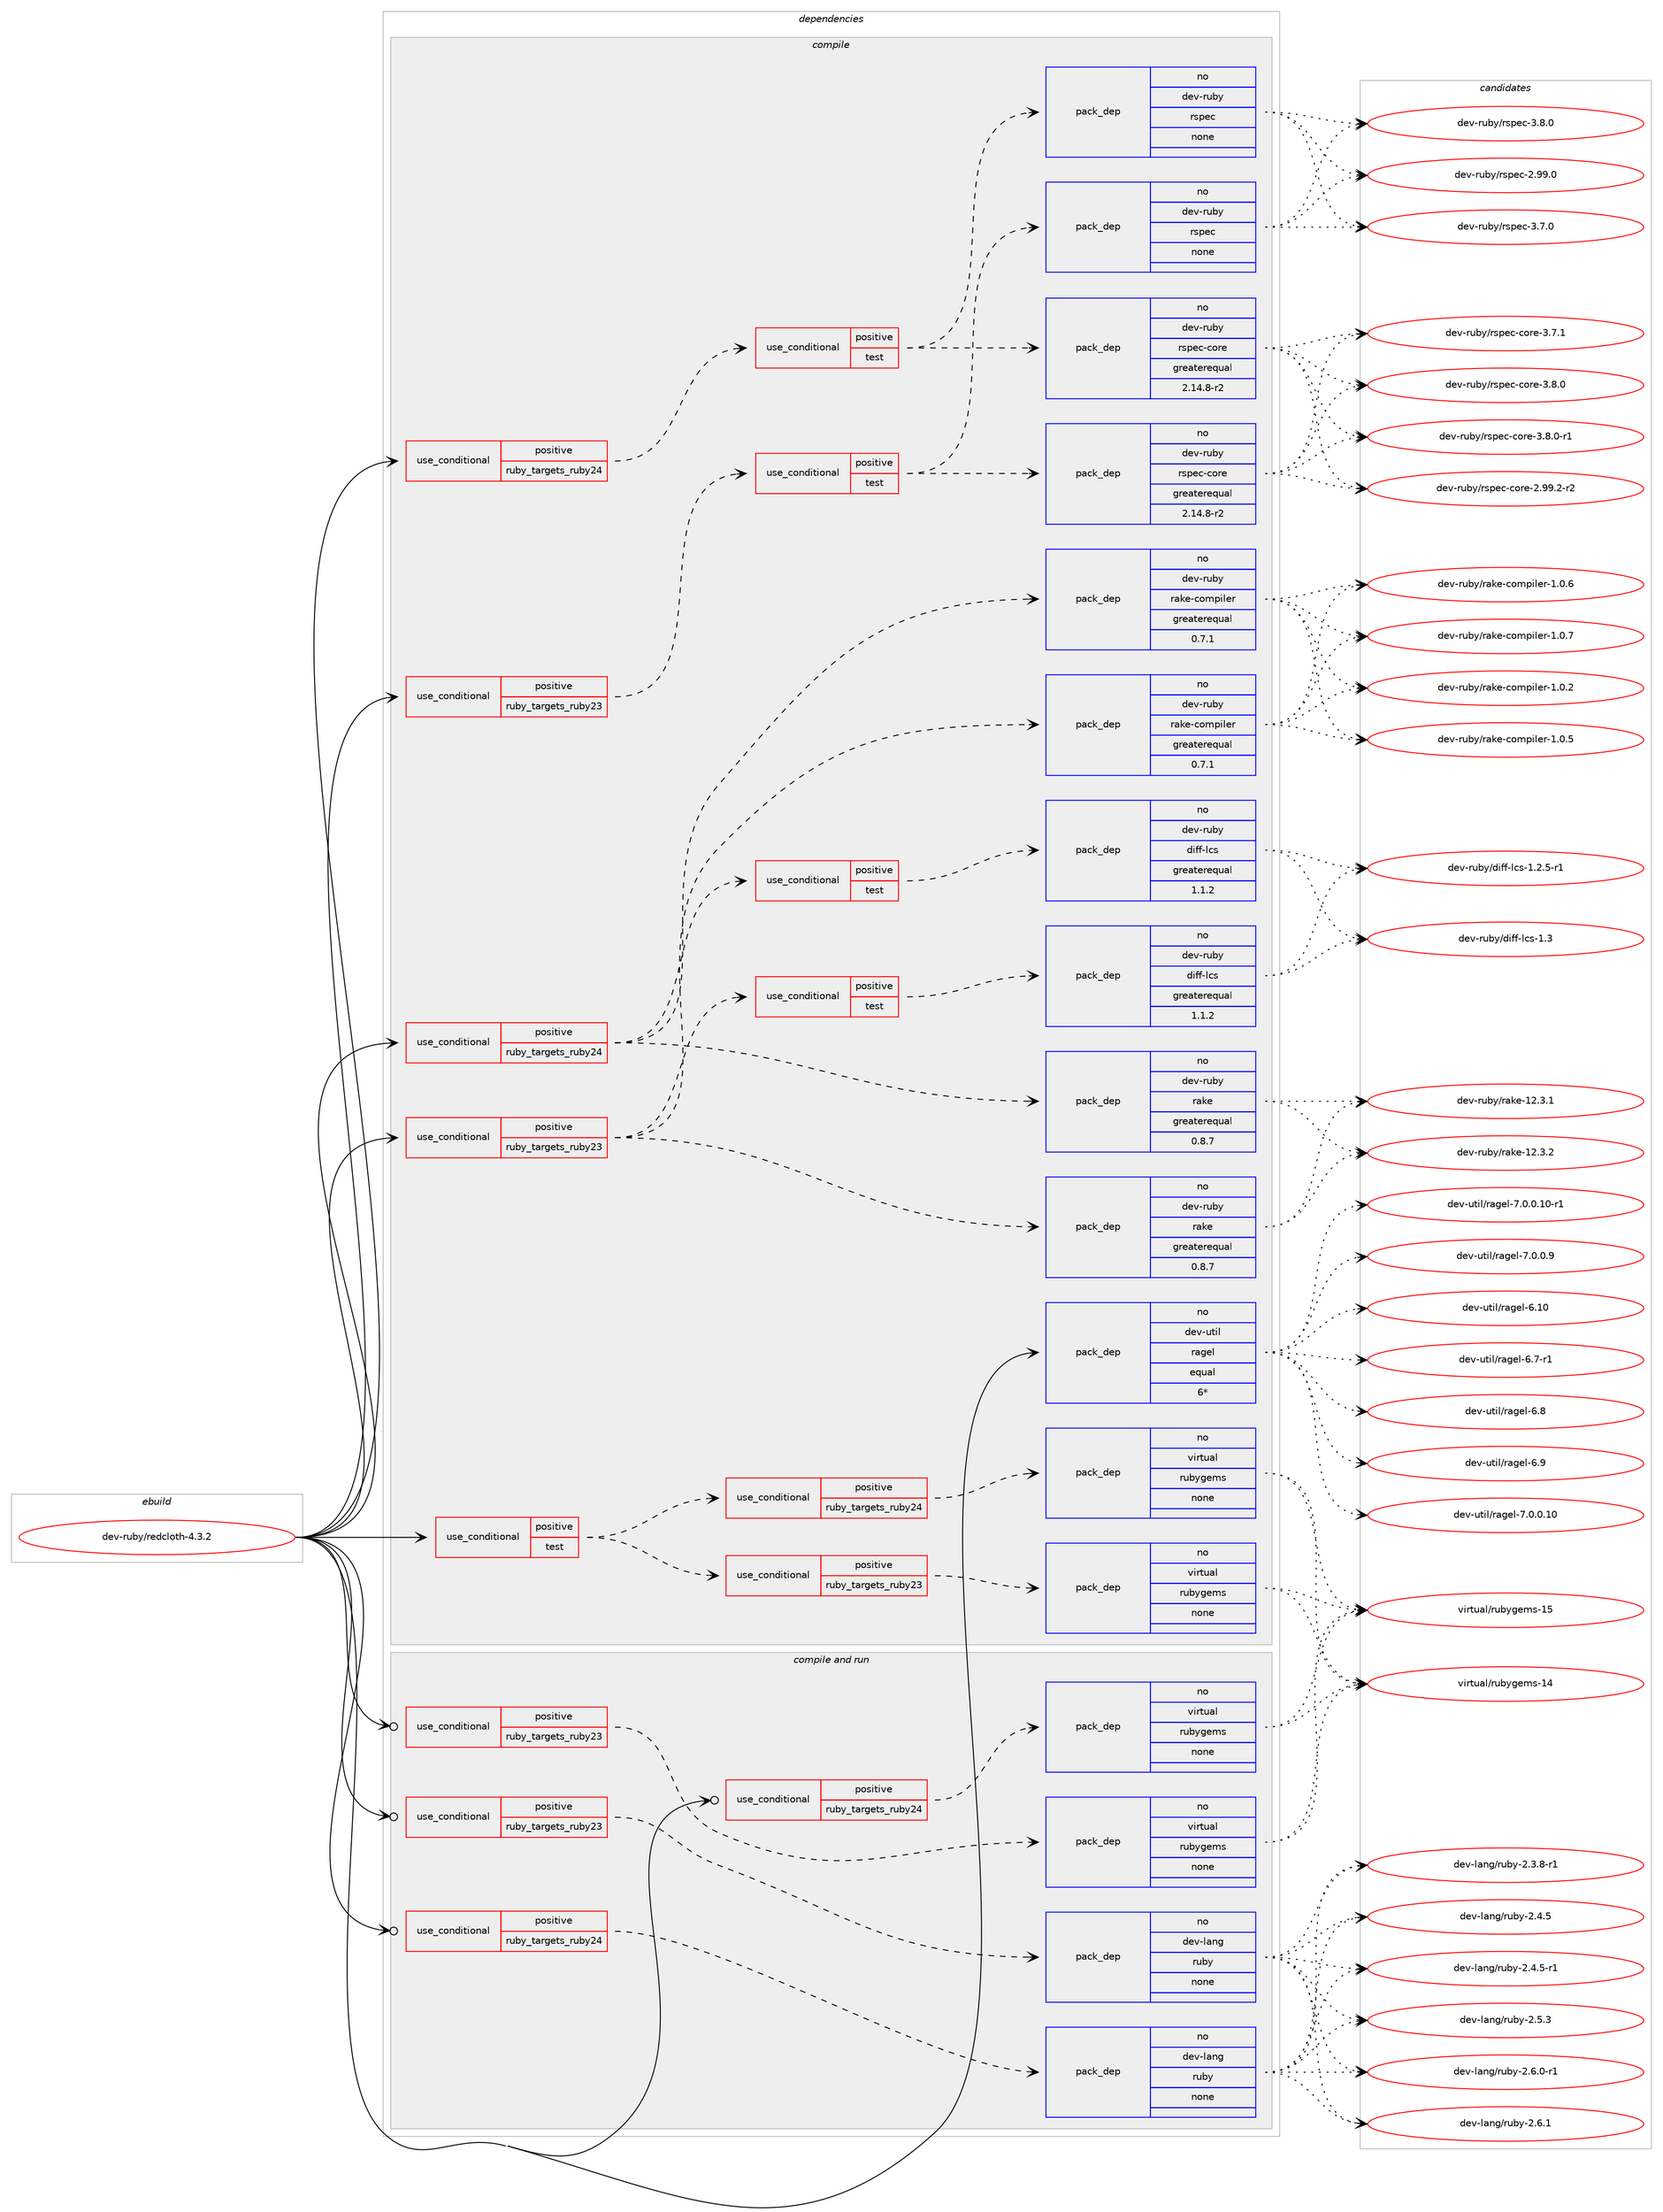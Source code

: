 digraph prolog {

# *************
# Graph options
# *************

newrank=true;
concentrate=true;
compound=true;
graph [rankdir=LR,fontname=Helvetica,fontsize=10,ranksep=1.5];#, ranksep=2.5, nodesep=0.2];
edge  [arrowhead=vee];
node  [fontname=Helvetica,fontsize=10];

# **********
# The ebuild
# **********

subgraph cluster_leftcol {
color=gray;
rank=same;
label=<<i>ebuild</i>>;
id [label="dev-ruby/redcloth-4.3.2", color=red, width=4, href="../dev-ruby/redcloth-4.3.2.svg"];
}

# ****************
# The dependencies
# ****************

subgraph cluster_midcol {
color=gray;
label=<<i>dependencies</i>>;
subgraph cluster_compile {
fillcolor="#eeeeee";
style=filled;
label=<<i>compile</i>>;
subgraph cond412340 {
dependency1517273 [label=<<TABLE BORDER="0" CELLBORDER="1" CELLSPACING="0" CELLPADDING="4"><TR><TD ROWSPAN="3" CELLPADDING="10">use_conditional</TD></TR><TR><TD>positive</TD></TR><TR><TD>ruby_targets_ruby23</TD></TR></TABLE>>, shape=none, color=red];
subgraph cond412341 {
dependency1517274 [label=<<TABLE BORDER="0" CELLBORDER="1" CELLSPACING="0" CELLPADDING="4"><TR><TD ROWSPAN="3" CELLPADDING="10">use_conditional</TD></TR><TR><TD>positive</TD></TR><TR><TD>test</TD></TR></TABLE>>, shape=none, color=red];
subgraph pack1081427 {
dependency1517275 [label=<<TABLE BORDER="0" CELLBORDER="1" CELLSPACING="0" CELLPADDING="4" WIDTH="220"><TR><TD ROWSPAN="6" CELLPADDING="30">pack_dep</TD></TR><TR><TD WIDTH="110">no</TD></TR><TR><TD>dev-ruby</TD></TR><TR><TD>rspec</TD></TR><TR><TD>none</TD></TR><TR><TD></TD></TR></TABLE>>, shape=none, color=blue];
}
dependency1517274:e -> dependency1517275:w [weight=20,style="dashed",arrowhead="vee"];
subgraph pack1081428 {
dependency1517276 [label=<<TABLE BORDER="0" CELLBORDER="1" CELLSPACING="0" CELLPADDING="4" WIDTH="220"><TR><TD ROWSPAN="6" CELLPADDING="30">pack_dep</TD></TR><TR><TD WIDTH="110">no</TD></TR><TR><TD>dev-ruby</TD></TR><TR><TD>rspec-core</TD></TR><TR><TD>greaterequal</TD></TR><TR><TD>2.14.8-r2</TD></TR></TABLE>>, shape=none, color=blue];
}
dependency1517274:e -> dependency1517276:w [weight=20,style="dashed",arrowhead="vee"];
}
dependency1517273:e -> dependency1517274:w [weight=20,style="dashed",arrowhead="vee"];
}
id:e -> dependency1517273:w [weight=20,style="solid",arrowhead="vee"];
subgraph cond412342 {
dependency1517277 [label=<<TABLE BORDER="0" CELLBORDER="1" CELLSPACING="0" CELLPADDING="4"><TR><TD ROWSPAN="3" CELLPADDING="10">use_conditional</TD></TR><TR><TD>positive</TD></TR><TR><TD>ruby_targets_ruby23</TD></TR></TABLE>>, shape=none, color=red];
subgraph pack1081429 {
dependency1517278 [label=<<TABLE BORDER="0" CELLBORDER="1" CELLSPACING="0" CELLPADDING="4" WIDTH="220"><TR><TD ROWSPAN="6" CELLPADDING="30">pack_dep</TD></TR><TR><TD WIDTH="110">no</TD></TR><TR><TD>dev-ruby</TD></TR><TR><TD>rake</TD></TR><TR><TD>greaterequal</TD></TR><TR><TD>0.8.7</TD></TR></TABLE>>, shape=none, color=blue];
}
dependency1517277:e -> dependency1517278:w [weight=20,style="dashed",arrowhead="vee"];
subgraph pack1081430 {
dependency1517279 [label=<<TABLE BORDER="0" CELLBORDER="1" CELLSPACING="0" CELLPADDING="4" WIDTH="220"><TR><TD ROWSPAN="6" CELLPADDING="30">pack_dep</TD></TR><TR><TD WIDTH="110">no</TD></TR><TR><TD>dev-ruby</TD></TR><TR><TD>rake-compiler</TD></TR><TR><TD>greaterequal</TD></TR><TR><TD>0.7.1</TD></TR></TABLE>>, shape=none, color=blue];
}
dependency1517277:e -> dependency1517279:w [weight=20,style="dashed",arrowhead="vee"];
subgraph cond412343 {
dependency1517280 [label=<<TABLE BORDER="0" CELLBORDER="1" CELLSPACING="0" CELLPADDING="4"><TR><TD ROWSPAN="3" CELLPADDING="10">use_conditional</TD></TR><TR><TD>positive</TD></TR><TR><TD>test</TD></TR></TABLE>>, shape=none, color=red];
subgraph pack1081431 {
dependency1517281 [label=<<TABLE BORDER="0" CELLBORDER="1" CELLSPACING="0" CELLPADDING="4" WIDTH="220"><TR><TD ROWSPAN="6" CELLPADDING="30">pack_dep</TD></TR><TR><TD WIDTH="110">no</TD></TR><TR><TD>dev-ruby</TD></TR><TR><TD>diff-lcs</TD></TR><TR><TD>greaterequal</TD></TR><TR><TD>1.1.2</TD></TR></TABLE>>, shape=none, color=blue];
}
dependency1517280:e -> dependency1517281:w [weight=20,style="dashed",arrowhead="vee"];
}
dependency1517277:e -> dependency1517280:w [weight=20,style="dashed",arrowhead="vee"];
}
id:e -> dependency1517277:w [weight=20,style="solid",arrowhead="vee"];
subgraph cond412344 {
dependency1517282 [label=<<TABLE BORDER="0" CELLBORDER="1" CELLSPACING="0" CELLPADDING="4"><TR><TD ROWSPAN="3" CELLPADDING="10">use_conditional</TD></TR><TR><TD>positive</TD></TR><TR><TD>ruby_targets_ruby24</TD></TR></TABLE>>, shape=none, color=red];
subgraph cond412345 {
dependency1517283 [label=<<TABLE BORDER="0" CELLBORDER="1" CELLSPACING="0" CELLPADDING="4"><TR><TD ROWSPAN="3" CELLPADDING="10">use_conditional</TD></TR><TR><TD>positive</TD></TR><TR><TD>test</TD></TR></TABLE>>, shape=none, color=red];
subgraph pack1081432 {
dependency1517284 [label=<<TABLE BORDER="0" CELLBORDER="1" CELLSPACING="0" CELLPADDING="4" WIDTH="220"><TR><TD ROWSPAN="6" CELLPADDING="30">pack_dep</TD></TR><TR><TD WIDTH="110">no</TD></TR><TR><TD>dev-ruby</TD></TR><TR><TD>rspec</TD></TR><TR><TD>none</TD></TR><TR><TD></TD></TR></TABLE>>, shape=none, color=blue];
}
dependency1517283:e -> dependency1517284:w [weight=20,style="dashed",arrowhead="vee"];
subgraph pack1081433 {
dependency1517285 [label=<<TABLE BORDER="0" CELLBORDER="1" CELLSPACING="0" CELLPADDING="4" WIDTH="220"><TR><TD ROWSPAN="6" CELLPADDING="30">pack_dep</TD></TR><TR><TD WIDTH="110">no</TD></TR><TR><TD>dev-ruby</TD></TR><TR><TD>rspec-core</TD></TR><TR><TD>greaterequal</TD></TR><TR><TD>2.14.8-r2</TD></TR></TABLE>>, shape=none, color=blue];
}
dependency1517283:e -> dependency1517285:w [weight=20,style="dashed",arrowhead="vee"];
}
dependency1517282:e -> dependency1517283:w [weight=20,style="dashed",arrowhead="vee"];
}
id:e -> dependency1517282:w [weight=20,style="solid",arrowhead="vee"];
subgraph cond412346 {
dependency1517286 [label=<<TABLE BORDER="0" CELLBORDER="1" CELLSPACING="0" CELLPADDING="4"><TR><TD ROWSPAN="3" CELLPADDING="10">use_conditional</TD></TR><TR><TD>positive</TD></TR><TR><TD>ruby_targets_ruby24</TD></TR></TABLE>>, shape=none, color=red];
subgraph pack1081434 {
dependency1517287 [label=<<TABLE BORDER="0" CELLBORDER="1" CELLSPACING="0" CELLPADDING="4" WIDTH="220"><TR><TD ROWSPAN="6" CELLPADDING="30">pack_dep</TD></TR><TR><TD WIDTH="110">no</TD></TR><TR><TD>dev-ruby</TD></TR><TR><TD>rake</TD></TR><TR><TD>greaterequal</TD></TR><TR><TD>0.8.7</TD></TR></TABLE>>, shape=none, color=blue];
}
dependency1517286:e -> dependency1517287:w [weight=20,style="dashed",arrowhead="vee"];
subgraph pack1081435 {
dependency1517288 [label=<<TABLE BORDER="0" CELLBORDER="1" CELLSPACING="0" CELLPADDING="4" WIDTH="220"><TR><TD ROWSPAN="6" CELLPADDING="30">pack_dep</TD></TR><TR><TD WIDTH="110">no</TD></TR><TR><TD>dev-ruby</TD></TR><TR><TD>rake-compiler</TD></TR><TR><TD>greaterequal</TD></TR><TR><TD>0.7.1</TD></TR></TABLE>>, shape=none, color=blue];
}
dependency1517286:e -> dependency1517288:w [weight=20,style="dashed",arrowhead="vee"];
subgraph cond412347 {
dependency1517289 [label=<<TABLE BORDER="0" CELLBORDER="1" CELLSPACING="0" CELLPADDING="4"><TR><TD ROWSPAN="3" CELLPADDING="10">use_conditional</TD></TR><TR><TD>positive</TD></TR><TR><TD>test</TD></TR></TABLE>>, shape=none, color=red];
subgraph pack1081436 {
dependency1517290 [label=<<TABLE BORDER="0" CELLBORDER="1" CELLSPACING="0" CELLPADDING="4" WIDTH="220"><TR><TD ROWSPAN="6" CELLPADDING="30">pack_dep</TD></TR><TR><TD WIDTH="110">no</TD></TR><TR><TD>dev-ruby</TD></TR><TR><TD>diff-lcs</TD></TR><TR><TD>greaterequal</TD></TR><TR><TD>1.1.2</TD></TR></TABLE>>, shape=none, color=blue];
}
dependency1517289:e -> dependency1517290:w [weight=20,style="dashed",arrowhead="vee"];
}
dependency1517286:e -> dependency1517289:w [weight=20,style="dashed",arrowhead="vee"];
}
id:e -> dependency1517286:w [weight=20,style="solid",arrowhead="vee"];
subgraph cond412348 {
dependency1517291 [label=<<TABLE BORDER="0" CELLBORDER="1" CELLSPACING="0" CELLPADDING="4"><TR><TD ROWSPAN="3" CELLPADDING="10">use_conditional</TD></TR><TR><TD>positive</TD></TR><TR><TD>test</TD></TR></TABLE>>, shape=none, color=red];
subgraph cond412349 {
dependency1517292 [label=<<TABLE BORDER="0" CELLBORDER="1" CELLSPACING="0" CELLPADDING="4"><TR><TD ROWSPAN="3" CELLPADDING="10">use_conditional</TD></TR><TR><TD>positive</TD></TR><TR><TD>ruby_targets_ruby23</TD></TR></TABLE>>, shape=none, color=red];
subgraph pack1081437 {
dependency1517293 [label=<<TABLE BORDER="0" CELLBORDER="1" CELLSPACING="0" CELLPADDING="4" WIDTH="220"><TR><TD ROWSPAN="6" CELLPADDING="30">pack_dep</TD></TR><TR><TD WIDTH="110">no</TD></TR><TR><TD>virtual</TD></TR><TR><TD>rubygems</TD></TR><TR><TD>none</TD></TR><TR><TD></TD></TR></TABLE>>, shape=none, color=blue];
}
dependency1517292:e -> dependency1517293:w [weight=20,style="dashed",arrowhead="vee"];
}
dependency1517291:e -> dependency1517292:w [weight=20,style="dashed",arrowhead="vee"];
subgraph cond412350 {
dependency1517294 [label=<<TABLE BORDER="0" CELLBORDER="1" CELLSPACING="0" CELLPADDING="4"><TR><TD ROWSPAN="3" CELLPADDING="10">use_conditional</TD></TR><TR><TD>positive</TD></TR><TR><TD>ruby_targets_ruby24</TD></TR></TABLE>>, shape=none, color=red];
subgraph pack1081438 {
dependency1517295 [label=<<TABLE BORDER="0" CELLBORDER="1" CELLSPACING="0" CELLPADDING="4" WIDTH="220"><TR><TD ROWSPAN="6" CELLPADDING="30">pack_dep</TD></TR><TR><TD WIDTH="110">no</TD></TR><TR><TD>virtual</TD></TR><TR><TD>rubygems</TD></TR><TR><TD>none</TD></TR><TR><TD></TD></TR></TABLE>>, shape=none, color=blue];
}
dependency1517294:e -> dependency1517295:w [weight=20,style="dashed",arrowhead="vee"];
}
dependency1517291:e -> dependency1517294:w [weight=20,style="dashed",arrowhead="vee"];
}
id:e -> dependency1517291:w [weight=20,style="solid",arrowhead="vee"];
subgraph pack1081439 {
dependency1517296 [label=<<TABLE BORDER="0" CELLBORDER="1" CELLSPACING="0" CELLPADDING="4" WIDTH="220"><TR><TD ROWSPAN="6" CELLPADDING="30">pack_dep</TD></TR><TR><TD WIDTH="110">no</TD></TR><TR><TD>dev-util</TD></TR><TR><TD>ragel</TD></TR><TR><TD>equal</TD></TR><TR><TD>6*</TD></TR></TABLE>>, shape=none, color=blue];
}
id:e -> dependency1517296:w [weight=20,style="solid",arrowhead="vee"];
}
subgraph cluster_compileandrun {
fillcolor="#eeeeee";
style=filled;
label=<<i>compile and run</i>>;
subgraph cond412351 {
dependency1517297 [label=<<TABLE BORDER="0" CELLBORDER="1" CELLSPACING="0" CELLPADDING="4"><TR><TD ROWSPAN="3" CELLPADDING="10">use_conditional</TD></TR><TR><TD>positive</TD></TR><TR><TD>ruby_targets_ruby23</TD></TR></TABLE>>, shape=none, color=red];
subgraph pack1081440 {
dependency1517298 [label=<<TABLE BORDER="0" CELLBORDER="1" CELLSPACING="0" CELLPADDING="4" WIDTH="220"><TR><TD ROWSPAN="6" CELLPADDING="30">pack_dep</TD></TR><TR><TD WIDTH="110">no</TD></TR><TR><TD>dev-lang</TD></TR><TR><TD>ruby</TD></TR><TR><TD>none</TD></TR><TR><TD></TD></TR></TABLE>>, shape=none, color=blue];
}
dependency1517297:e -> dependency1517298:w [weight=20,style="dashed",arrowhead="vee"];
}
id:e -> dependency1517297:w [weight=20,style="solid",arrowhead="odotvee"];
subgraph cond412352 {
dependency1517299 [label=<<TABLE BORDER="0" CELLBORDER="1" CELLSPACING="0" CELLPADDING="4"><TR><TD ROWSPAN="3" CELLPADDING="10">use_conditional</TD></TR><TR><TD>positive</TD></TR><TR><TD>ruby_targets_ruby23</TD></TR></TABLE>>, shape=none, color=red];
subgraph pack1081441 {
dependency1517300 [label=<<TABLE BORDER="0" CELLBORDER="1" CELLSPACING="0" CELLPADDING="4" WIDTH="220"><TR><TD ROWSPAN="6" CELLPADDING="30">pack_dep</TD></TR><TR><TD WIDTH="110">no</TD></TR><TR><TD>virtual</TD></TR><TR><TD>rubygems</TD></TR><TR><TD>none</TD></TR><TR><TD></TD></TR></TABLE>>, shape=none, color=blue];
}
dependency1517299:e -> dependency1517300:w [weight=20,style="dashed",arrowhead="vee"];
}
id:e -> dependency1517299:w [weight=20,style="solid",arrowhead="odotvee"];
subgraph cond412353 {
dependency1517301 [label=<<TABLE BORDER="0" CELLBORDER="1" CELLSPACING="0" CELLPADDING="4"><TR><TD ROWSPAN="3" CELLPADDING="10">use_conditional</TD></TR><TR><TD>positive</TD></TR><TR><TD>ruby_targets_ruby24</TD></TR></TABLE>>, shape=none, color=red];
subgraph pack1081442 {
dependency1517302 [label=<<TABLE BORDER="0" CELLBORDER="1" CELLSPACING="0" CELLPADDING="4" WIDTH="220"><TR><TD ROWSPAN="6" CELLPADDING="30">pack_dep</TD></TR><TR><TD WIDTH="110">no</TD></TR><TR><TD>dev-lang</TD></TR><TR><TD>ruby</TD></TR><TR><TD>none</TD></TR><TR><TD></TD></TR></TABLE>>, shape=none, color=blue];
}
dependency1517301:e -> dependency1517302:w [weight=20,style="dashed",arrowhead="vee"];
}
id:e -> dependency1517301:w [weight=20,style="solid",arrowhead="odotvee"];
subgraph cond412354 {
dependency1517303 [label=<<TABLE BORDER="0" CELLBORDER="1" CELLSPACING="0" CELLPADDING="4"><TR><TD ROWSPAN="3" CELLPADDING="10">use_conditional</TD></TR><TR><TD>positive</TD></TR><TR><TD>ruby_targets_ruby24</TD></TR></TABLE>>, shape=none, color=red];
subgraph pack1081443 {
dependency1517304 [label=<<TABLE BORDER="0" CELLBORDER="1" CELLSPACING="0" CELLPADDING="4" WIDTH="220"><TR><TD ROWSPAN="6" CELLPADDING="30">pack_dep</TD></TR><TR><TD WIDTH="110">no</TD></TR><TR><TD>virtual</TD></TR><TR><TD>rubygems</TD></TR><TR><TD>none</TD></TR><TR><TD></TD></TR></TABLE>>, shape=none, color=blue];
}
dependency1517303:e -> dependency1517304:w [weight=20,style="dashed",arrowhead="vee"];
}
id:e -> dependency1517303:w [weight=20,style="solid",arrowhead="odotvee"];
}
subgraph cluster_run {
fillcolor="#eeeeee";
style=filled;
label=<<i>run</i>>;
}
}

# **************
# The candidates
# **************

subgraph cluster_choices {
rank=same;
color=gray;
label=<<i>candidates</i>>;

subgraph choice1081427 {
color=black;
nodesep=1;
choice1001011184511411798121471141151121019945504657574648 [label="dev-ruby/rspec-2.99.0", color=red, width=4,href="../dev-ruby/rspec-2.99.0.svg"];
choice10010111845114117981214711411511210199455146554648 [label="dev-ruby/rspec-3.7.0", color=red, width=4,href="../dev-ruby/rspec-3.7.0.svg"];
choice10010111845114117981214711411511210199455146564648 [label="dev-ruby/rspec-3.8.0", color=red, width=4,href="../dev-ruby/rspec-3.8.0.svg"];
dependency1517275:e -> choice1001011184511411798121471141151121019945504657574648:w [style=dotted,weight="100"];
dependency1517275:e -> choice10010111845114117981214711411511210199455146554648:w [style=dotted,weight="100"];
dependency1517275:e -> choice10010111845114117981214711411511210199455146564648:w [style=dotted,weight="100"];
}
subgraph choice1081428 {
color=black;
nodesep=1;
choice100101118451141179812147114115112101994599111114101455046575746504511450 [label="dev-ruby/rspec-core-2.99.2-r2", color=red, width=4,href="../dev-ruby/rspec-core-2.99.2-r2.svg"];
choice100101118451141179812147114115112101994599111114101455146554649 [label="dev-ruby/rspec-core-3.7.1", color=red, width=4,href="../dev-ruby/rspec-core-3.7.1.svg"];
choice100101118451141179812147114115112101994599111114101455146564648 [label="dev-ruby/rspec-core-3.8.0", color=red, width=4,href="../dev-ruby/rspec-core-3.8.0.svg"];
choice1001011184511411798121471141151121019945991111141014551465646484511449 [label="dev-ruby/rspec-core-3.8.0-r1", color=red, width=4,href="../dev-ruby/rspec-core-3.8.0-r1.svg"];
dependency1517276:e -> choice100101118451141179812147114115112101994599111114101455046575746504511450:w [style=dotted,weight="100"];
dependency1517276:e -> choice100101118451141179812147114115112101994599111114101455146554649:w [style=dotted,weight="100"];
dependency1517276:e -> choice100101118451141179812147114115112101994599111114101455146564648:w [style=dotted,weight="100"];
dependency1517276:e -> choice1001011184511411798121471141151121019945991111141014551465646484511449:w [style=dotted,weight="100"];
}
subgraph choice1081429 {
color=black;
nodesep=1;
choice1001011184511411798121471149710710145495046514649 [label="dev-ruby/rake-12.3.1", color=red, width=4,href="../dev-ruby/rake-12.3.1.svg"];
choice1001011184511411798121471149710710145495046514650 [label="dev-ruby/rake-12.3.2", color=red, width=4,href="../dev-ruby/rake-12.3.2.svg"];
dependency1517278:e -> choice1001011184511411798121471149710710145495046514649:w [style=dotted,weight="100"];
dependency1517278:e -> choice1001011184511411798121471149710710145495046514650:w [style=dotted,weight="100"];
}
subgraph choice1081430 {
color=black;
nodesep=1;
choice100101118451141179812147114971071014599111109112105108101114454946484650 [label="dev-ruby/rake-compiler-1.0.2", color=red, width=4,href="../dev-ruby/rake-compiler-1.0.2.svg"];
choice100101118451141179812147114971071014599111109112105108101114454946484653 [label="dev-ruby/rake-compiler-1.0.5", color=red, width=4,href="../dev-ruby/rake-compiler-1.0.5.svg"];
choice100101118451141179812147114971071014599111109112105108101114454946484654 [label="dev-ruby/rake-compiler-1.0.6", color=red, width=4,href="../dev-ruby/rake-compiler-1.0.6.svg"];
choice100101118451141179812147114971071014599111109112105108101114454946484655 [label="dev-ruby/rake-compiler-1.0.7", color=red, width=4,href="../dev-ruby/rake-compiler-1.0.7.svg"];
dependency1517279:e -> choice100101118451141179812147114971071014599111109112105108101114454946484650:w [style=dotted,weight="100"];
dependency1517279:e -> choice100101118451141179812147114971071014599111109112105108101114454946484653:w [style=dotted,weight="100"];
dependency1517279:e -> choice100101118451141179812147114971071014599111109112105108101114454946484654:w [style=dotted,weight="100"];
dependency1517279:e -> choice100101118451141179812147114971071014599111109112105108101114454946484655:w [style=dotted,weight="100"];
}
subgraph choice1081431 {
color=black;
nodesep=1;
choice10010111845114117981214710010510210245108991154549465046534511449 [label="dev-ruby/diff-lcs-1.2.5-r1", color=red, width=4,href="../dev-ruby/diff-lcs-1.2.5-r1.svg"];
choice100101118451141179812147100105102102451089911545494651 [label="dev-ruby/diff-lcs-1.3", color=red, width=4,href="../dev-ruby/diff-lcs-1.3.svg"];
dependency1517281:e -> choice10010111845114117981214710010510210245108991154549465046534511449:w [style=dotted,weight="100"];
dependency1517281:e -> choice100101118451141179812147100105102102451089911545494651:w [style=dotted,weight="100"];
}
subgraph choice1081432 {
color=black;
nodesep=1;
choice1001011184511411798121471141151121019945504657574648 [label="dev-ruby/rspec-2.99.0", color=red, width=4,href="../dev-ruby/rspec-2.99.0.svg"];
choice10010111845114117981214711411511210199455146554648 [label="dev-ruby/rspec-3.7.0", color=red, width=4,href="../dev-ruby/rspec-3.7.0.svg"];
choice10010111845114117981214711411511210199455146564648 [label="dev-ruby/rspec-3.8.0", color=red, width=4,href="../dev-ruby/rspec-3.8.0.svg"];
dependency1517284:e -> choice1001011184511411798121471141151121019945504657574648:w [style=dotted,weight="100"];
dependency1517284:e -> choice10010111845114117981214711411511210199455146554648:w [style=dotted,weight="100"];
dependency1517284:e -> choice10010111845114117981214711411511210199455146564648:w [style=dotted,weight="100"];
}
subgraph choice1081433 {
color=black;
nodesep=1;
choice100101118451141179812147114115112101994599111114101455046575746504511450 [label="dev-ruby/rspec-core-2.99.2-r2", color=red, width=4,href="../dev-ruby/rspec-core-2.99.2-r2.svg"];
choice100101118451141179812147114115112101994599111114101455146554649 [label="dev-ruby/rspec-core-3.7.1", color=red, width=4,href="../dev-ruby/rspec-core-3.7.1.svg"];
choice100101118451141179812147114115112101994599111114101455146564648 [label="dev-ruby/rspec-core-3.8.0", color=red, width=4,href="../dev-ruby/rspec-core-3.8.0.svg"];
choice1001011184511411798121471141151121019945991111141014551465646484511449 [label="dev-ruby/rspec-core-3.8.0-r1", color=red, width=4,href="../dev-ruby/rspec-core-3.8.0-r1.svg"];
dependency1517285:e -> choice100101118451141179812147114115112101994599111114101455046575746504511450:w [style=dotted,weight="100"];
dependency1517285:e -> choice100101118451141179812147114115112101994599111114101455146554649:w [style=dotted,weight="100"];
dependency1517285:e -> choice100101118451141179812147114115112101994599111114101455146564648:w [style=dotted,weight="100"];
dependency1517285:e -> choice1001011184511411798121471141151121019945991111141014551465646484511449:w [style=dotted,weight="100"];
}
subgraph choice1081434 {
color=black;
nodesep=1;
choice1001011184511411798121471149710710145495046514649 [label="dev-ruby/rake-12.3.1", color=red, width=4,href="../dev-ruby/rake-12.3.1.svg"];
choice1001011184511411798121471149710710145495046514650 [label="dev-ruby/rake-12.3.2", color=red, width=4,href="../dev-ruby/rake-12.3.2.svg"];
dependency1517287:e -> choice1001011184511411798121471149710710145495046514649:w [style=dotted,weight="100"];
dependency1517287:e -> choice1001011184511411798121471149710710145495046514650:w [style=dotted,weight="100"];
}
subgraph choice1081435 {
color=black;
nodesep=1;
choice100101118451141179812147114971071014599111109112105108101114454946484650 [label="dev-ruby/rake-compiler-1.0.2", color=red, width=4,href="../dev-ruby/rake-compiler-1.0.2.svg"];
choice100101118451141179812147114971071014599111109112105108101114454946484653 [label="dev-ruby/rake-compiler-1.0.5", color=red, width=4,href="../dev-ruby/rake-compiler-1.0.5.svg"];
choice100101118451141179812147114971071014599111109112105108101114454946484654 [label="dev-ruby/rake-compiler-1.0.6", color=red, width=4,href="../dev-ruby/rake-compiler-1.0.6.svg"];
choice100101118451141179812147114971071014599111109112105108101114454946484655 [label="dev-ruby/rake-compiler-1.0.7", color=red, width=4,href="../dev-ruby/rake-compiler-1.0.7.svg"];
dependency1517288:e -> choice100101118451141179812147114971071014599111109112105108101114454946484650:w [style=dotted,weight="100"];
dependency1517288:e -> choice100101118451141179812147114971071014599111109112105108101114454946484653:w [style=dotted,weight="100"];
dependency1517288:e -> choice100101118451141179812147114971071014599111109112105108101114454946484654:w [style=dotted,weight="100"];
dependency1517288:e -> choice100101118451141179812147114971071014599111109112105108101114454946484655:w [style=dotted,weight="100"];
}
subgraph choice1081436 {
color=black;
nodesep=1;
choice10010111845114117981214710010510210245108991154549465046534511449 [label="dev-ruby/diff-lcs-1.2.5-r1", color=red, width=4,href="../dev-ruby/diff-lcs-1.2.5-r1.svg"];
choice100101118451141179812147100105102102451089911545494651 [label="dev-ruby/diff-lcs-1.3", color=red, width=4,href="../dev-ruby/diff-lcs-1.3.svg"];
dependency1517290:e -> choice10010111845114117981214710010510210245108991154549465046534511449:w [style=dotted,weight="100"];
dependency1517290:e -> choice100101118451141179812147100105102102451089911545494651:w [style=dotted,weight="100"];
}
subgraph choice1081437 {
color=black;
nodesep=1;
choice118105114116117971084711411798121103101109115454952 [label="virtual/rubygems-14", color=red, width=4,href="../virtual/rubygems-14.svg"];
choice118105114116117971084711411798121103101109115454953 [label="virtual/rubygems-15", color=red, width=4,href="../virtual/rubygems-15.svg"];
dependency1517293:e -> choice118105114116117971084711411798121103101109115454952:w [style=dotted,weight="100"];
dependency1517293:e -> choice118105114116117971084711411798121103101109115454953:w [style=dotted,weight="100"];
}
subgraph choice1081438 {
color=black;
nodesep=1;
choice118105114116117971084711411798121103101109115454952 [label="virtual/rubygems-14", color=red, width=4,href="../virtual/rubygems-14.svg"];
choice118105114116117971084711411798121103101109115454953 [label="virtual/rubygems-15", color=red, width=4,href="../virtual/rubygems-15.svg"];
dependency1517295:e -> choice118105114116117971084711411798121103101109115454952:w [style=dotted,weight="100"];
dependency1517295:e -> choice118105114116117971084711411798121103101109115454953:w [style=dotted,weight="100"];
}
subgraph choice1081439 {
color=black;
nodesep=1;
choice1001011184511711610510847114971031011084554464948 [label="dev-util/ragel-6.10", color=red, width=4,href="../dev-util/ragel-6.10.svg"];
choice100101118451171161051084711497103101108455446554511449 [label="dev-util/ragel-6.7-r1", color=red, width=4,href="../dev-util/ragel-6.7-r1.svg"];
choice10010111845117116105108471149710310110845544656 [label="dev-util/ragel-6.8", color=red, width=4,href="../dev-util/ragel-6.8.svg"];
choice10010111845117116105108471149710310110845544657 [label="dev-util/ragel-6.9", color=red, width=4,href="../dev-util/ragel-6.9.svg"];
choice100101118451171161051084711497103101108455546484648464948 [label="dev-util/ragel-7.0.0.10", color=red, width=4,href="../dev-util/ragel-7.0.0.10.svg"];
choice1001011184511711610510847114971031011084555464846484649484511449 [label="dev-util/ragel-7.0.0.10-r1", color=red, width=4,href="../dev-util/ragel-7.0.0.10-r1.svg"];
choice1001011184511711610510847114971031011084555464846484657 [label="dev-util/ragel-7.0.0.9", color=red, width=4,href="../dev-util/ragel-7.0.0.9.svg"];
dependency1517296:e -> choice1001011184511711610510847114971031011084554464948:w [style=dotted,weight="100"];
dependency1517296:e -> choice100101118451171161051084711497103101108455446554511449:w [style=dotted,weight="100"];
dependency1517296:e -> choice10010111845117116105108471149710310110845544656:w [style=dotted,weight="100"];
dependency1517296:e -> choice10010111845117116105108471149710310110845544657:w [style=dotted,weight="100"];
dependency1517296:e -> choice100101118451171161051084711497103101108455546484648464948:w [style=dotted,weight="100"];
dependency1517296:e -> choice1001011184511711610510847114971031011084555464846484649484511449:w [style=dotted,weight="100"];
dependency1517296:e -> choice1001011184511711610510847114971031011084555464846484657:w [style=dotted,weight="100"];
}
subgraph choice1081440 {
color=black;
nodesep=1;
choice100101118451089711010347114117981214550465146564511449 [label="dev-lang/ruby-2.3.8-r1", color=red, width=4,href="../dev-lang/ruby-2.3.8-r1.svg"];
choice10010111845108971101034711411798121455046524653 [label="dev-lang/ruby-2.4.5", color=red, width=4,href="../dev-lang/ruby-2.4.5.svg"];
choice100101118451089711010347114117981214550465246534511449 [label="dev-lang/ruby-2.4.5-r1", color=red, width=4,href="../dev-lang/ruby-2.4.5-r1.svg"];
choice10010111845108971101034711411798121455046534651 [label="dev-lang/ruby-2.5.3", color=red, width=4,href="../dev-lang/ruby-2.5.3.svg"];
choice100101118451089711010347114117981214550465446484511449 [label="dev-lang/ruby-2.6.0-r1", color=red, width=4,href="../dev-lang/ruby-2.6.0-r1.svg"];
choice10010111845108971101034711411798121455046544649 [label="dev-lang/ruby-2.6.1", color=red, width=4,href="../dev-lang/ruby-2.6.1.svg"];
dependency1517298:e -> choice100101118451089711010347114117981214550465146564511449:w [style=dotted,weight="100"];
dependency1517298:e -> choice10010111845108971101034711411798121455046524653:w [style=dotted,weight="100"];
dependency1517298:e -> choice100101118451089711010347114117981214550465246534511449:w [style=dotted,weight="100"];
dependency1517298:e -> choice10010111845108971101034711411798121455046534651:w [style=dotted,weight="100"];
dependency1517298:e -> choice100101118451089711010347114117981214550465446484511449:w [style=dotted,weight="100"];
dependency1517298:e -> choice10010111845108971101034711411798121455046544649:w [style=dotted,weight="100"];
}
subgraph choice1081441 {
color=black;
nodesep=1;
choice118105114116117971084711411798121103101109115454952 [label="virtual/rubygems-14", color=red, width=4,href="../virtual/rubygems-14.svg"];
choice118105114116117971084711411798121103101109115454953 [label="virtual/rubygems-15", color=red, width=4,href="../virtual/rubygems-15.svg"];
dependency1517300:e -> choice118105114116117971084711411798121103101109115454952:w [style=dotted,weight="100"];
dependency1517300:e -> choice118105114116117971084711411798121103101109115454953:w [style=dotted,weight="100"];
}
subgraph choice1081442 {
color=black;
nodesep=1;
choice100101118451089711010347114117981214550465146564511449 [label="dev-lang/ruby-2.3.8-r1", color=red, width=4,href="../dev-lang/ruby-2.3.8-r1.svg"];
choice10010111845108971101034711411798121455046524653 [label="dev-lang/ruby-2.4.5", color=red, width=4,href="../dev-lang/ruby-2.4.5.svg"];
choice100101118451089711010347114117981214550465246534511449 [label="dev-lang/ruby-2.4.5-r1", color=red, width=4,href="../dev-lang/ruby-2.4.5-r1.svg"];
choice10010111845108971101034711411798121455046534651 [label="dev-lang/ruby-2.5.3", color=red, width=4,href="../dev-lang/ruby-2.5.3.svg"];
choice100101118451089711010347114117981214550465446484511449 [label="dev-lang/ruby-2.6.0-r1", color=red, width=4,href="../dev-lang/ruby-2.6.0-r1.svg"];
choice10010111845108971101034711411798121455046544649 [label="dev-lang/ruby-2.6.1", color=red, width=4,href="../dev-lang/ruby-2.6.1.svg"];
dependency1517302:e -> choice100101118451089711010347114117981214550465146564511449:w [style=dotted,weight="100"];
dependency1517302:e -> choice10010111845108971101034711411798121455046524653:w [style=dotted,weight="100"];
dependency1517302:e -> choice100101118451089711010347114117981214550465246534511449:w [style=dotted,weight="100"];
dependency1517302:e -> choice10010111845108971101034711411798121455046534651:w [style=dotted,weight="100"];
dependency1517302:e -> choice100101118451089711010347114117981214550465446484511449:w [style=dotted,weight="100"];
dependency1517302:e -> choice10010111845108971101034711411798121455046544649:w [style=dotted,weight="100"];
}
subgraph choice1081443 {
color=black;
nodesep=1;
choice118105114116117971084711411798121103101109115454952 [label="virtual/rubygems-14", color=red, width=4,href="../virtual/rubygems-14.svg"];
choice118105114116117971084711411798121103101109115454953 [label="virtual/rubygems-15", color=red, width=4,href="../virtual/rubygems-15.svg"];
dependency1517304:e -> choice118105114116117971084711411798121103101109115454952:w [style=dotted,weight="100"];
dependency1517304:e -> choice118105114116117971084711411798121103101109115454953:w [style=dotted,weight="100"];
}
}

}
